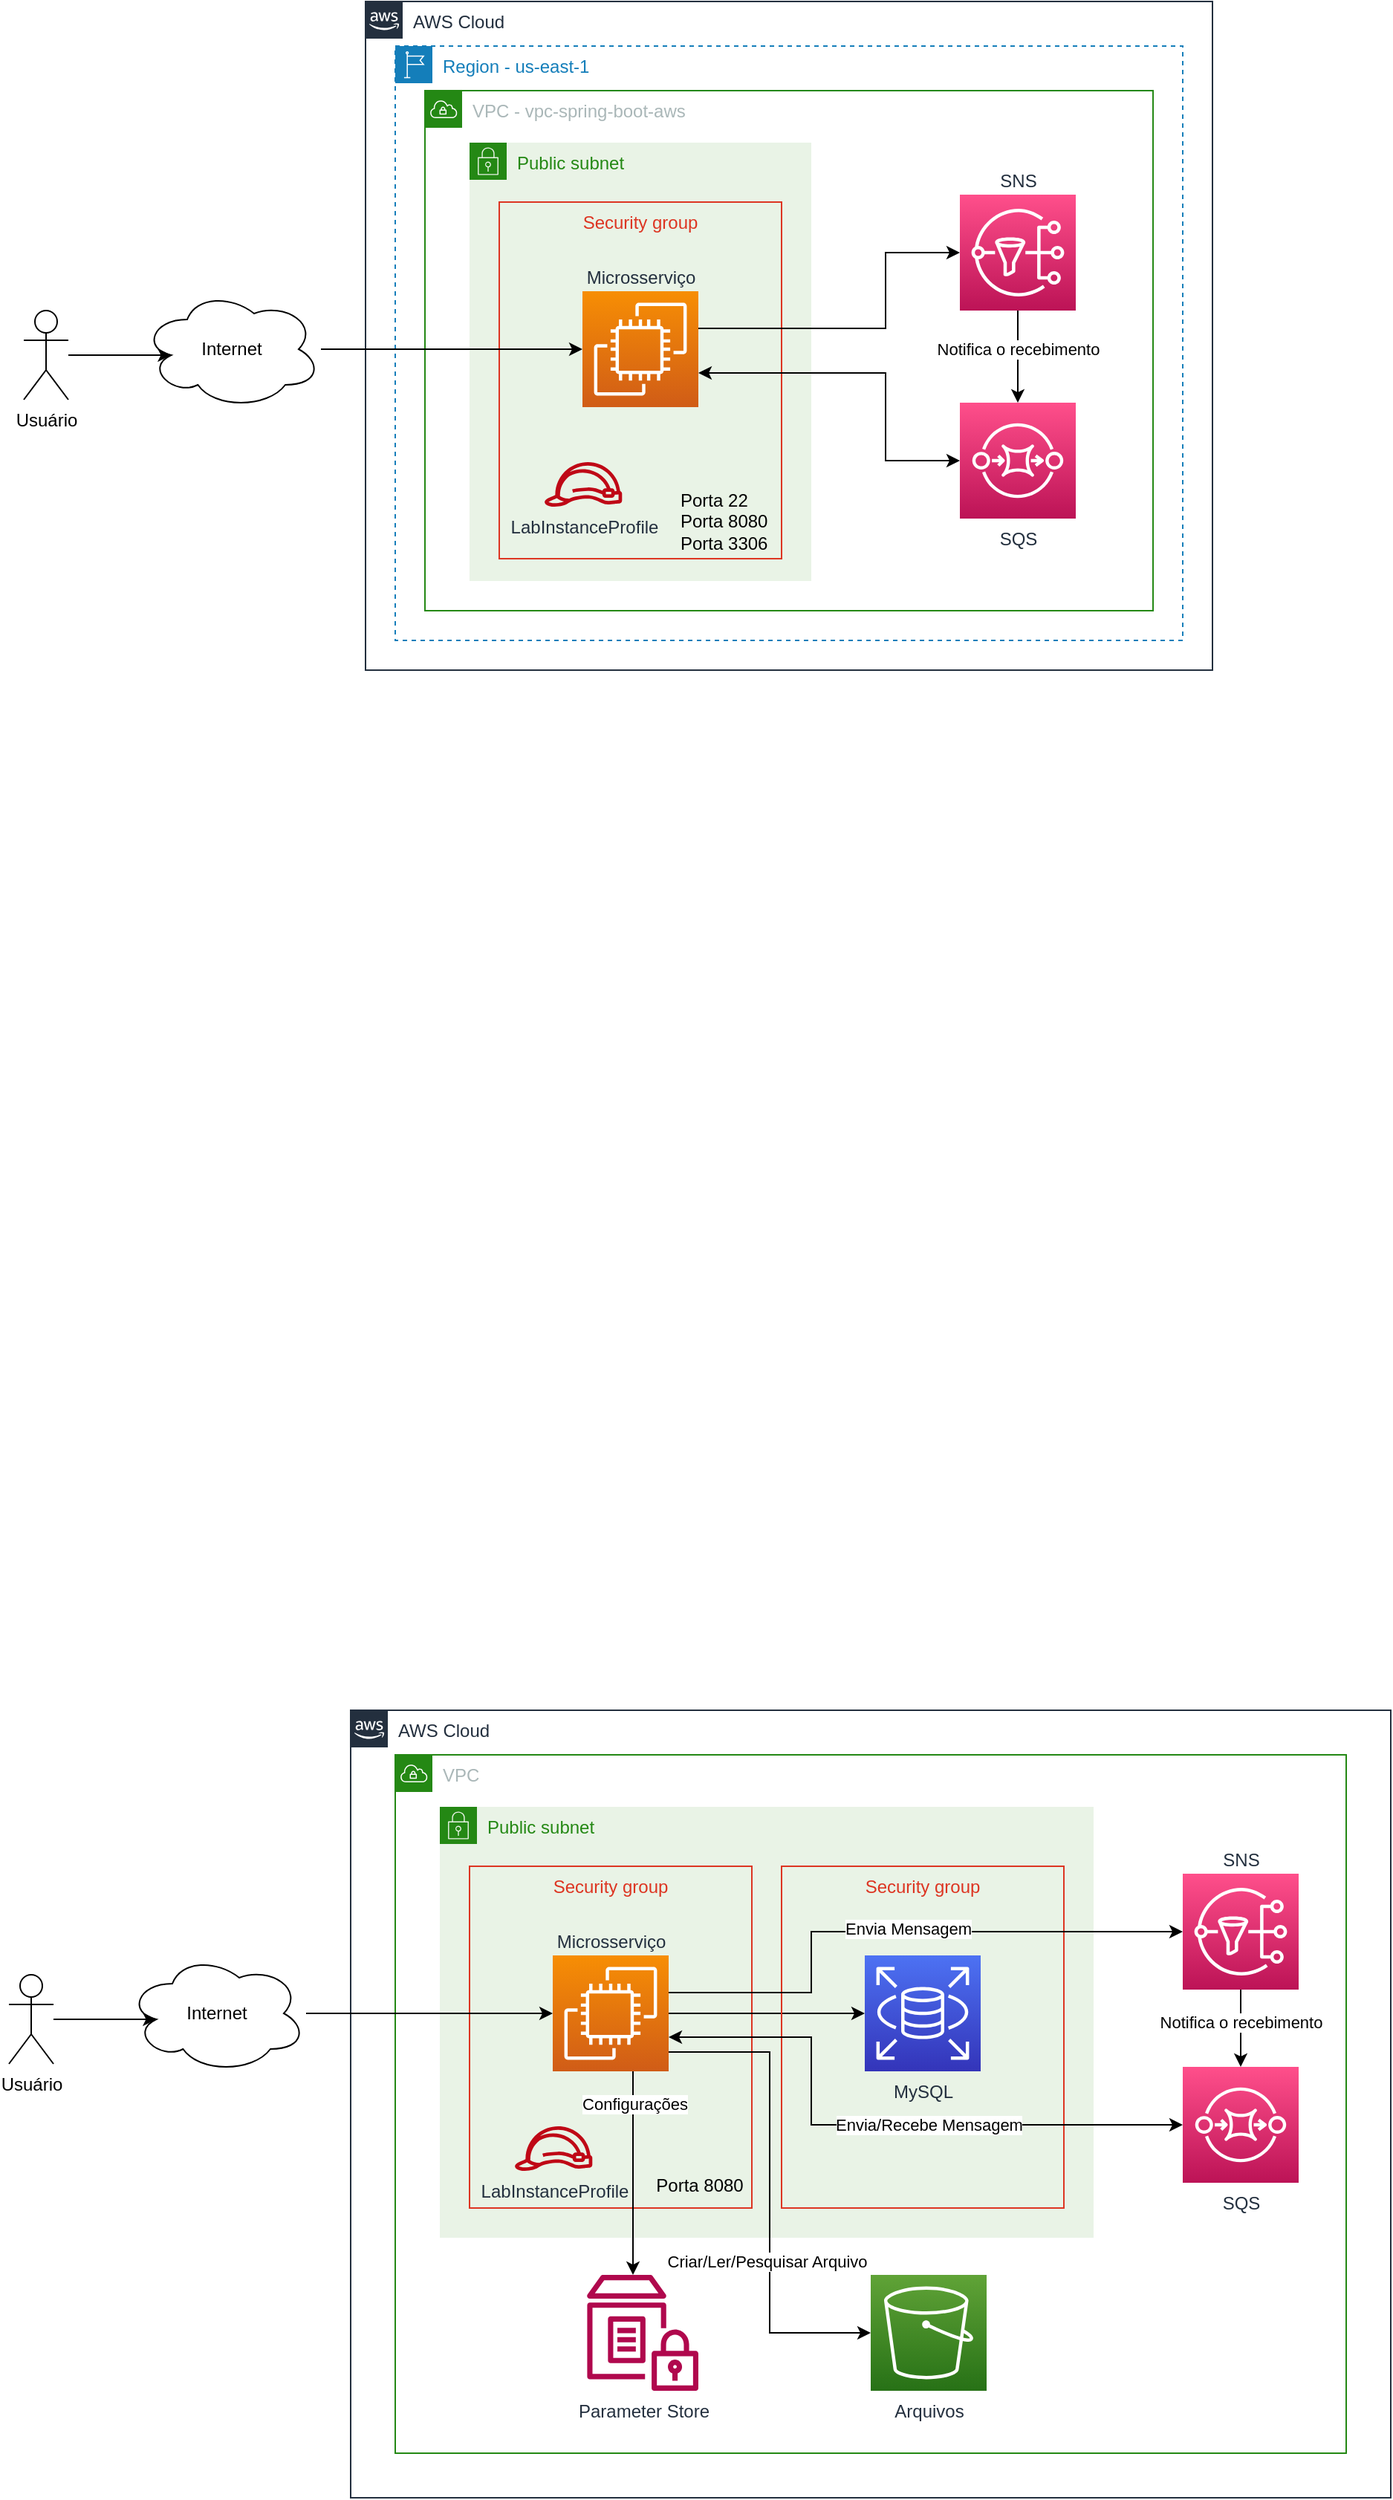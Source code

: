 <mxfile version="23.0.2" type="device">
  <diagram id="NojSB9YsHUgld7k8VoaS" name="Página-1">
    <mxGraphModel dx="2074" dy="2005" grid="1" gridSize="10" guides="1" tooltips="1" connect="1" arrows="1" fold="1" page="1" pageScale="1" pageWidth="827" pageHeight="1169" math="0" shadow="0">
      <root>
        <mxCell id="0" />
        <mxCell id="1" parent="0" />
        <mxCell id="tvmYtzpyHxfjCvwNAI-o-1" value="AWS Cloud" style="points=[[0,0],[0.25,0],[0.5,0],[0.75,0],[1,0],[1,0.25],[1,0.5],[1,0.75],[1,1],[0.75,1],[0.5,1],[0.25,1],[0,1],[0,0.75],[0,0.5],[0,0.25]];outlineConnect=0;gradientColor=none;html=1;whiteSpace=wrap;fontSize=12;fontStyle=0;container=1;pointerEvents=0;collapsible=0;recursiveResize=0;shape=mxgraph.aws4.group;grIcon=mxgraph.aws4.group_aws_cloud_alt;strokeColor=#232F3E;fillColor=none;verticalAlign=top;align=left;spacingLeft=30;fontColor=#232F3E;dashed=0;" parent="1" vertex="1">
          <mxGeometry x="250" y="10" width="700" height="530" as="geometry" />
        </mxCell>
        <mxCell id="tvmYtzpyHxfjCvwNAI-o-2" value="VPC" style="points=[[0,0],[0.25,0],[0.5,0],[0.75,0],[1,0],[1,0.25],[1,0.5],[1,0.75],[1,1],[0.75,1],[0.5,1],[0.25,1],[0,1],[0,0.75],[0,0.5],[0,0.25]];outlineConnect=0;gradientColor=none;html=1;whiteSpace=wrap;fontSize=12;fontStyle=0;container=1;pointerEvents=0;collapsible=0;recursiveResize=0;shape=mxgraph.aws4.group;grIcon=mxgraph.aws4.group_vpc;strokeColor=#248814;fillColor=none;verticalAlign=top;align=left;spacingLeft=30;fontColor=#AAB7B8;dashed=0;" parent="tvmYtzpyHxfjCvwNAI-o-1" vertex="1">
          <mxGeometry x="30" y="30" width="640" height="470" as="geometry" />
        </mxCell>
        <mxCell id="tvmYtzpyHxfjCvwNAI-o-3" value="Public subnet" style="points=[[0,0],[0.25,0],[0.5,0],[0.75,0],[1,0],[1,0.25],[1,0.5],[1,0.75],[1,1],[0.75,1],[0.5,1],[0.25,1],[0,1],[0,0.75],[0,0.5],[0,0.25]];outlineConnect=0;gradientColor=none;html=1;whiteSpace=wrap;fontSize=12;fontStyle=0;container=1;pointerEvents=0;collapsible=0;recursiveResize=0;shape=mxgraph.aws4.group;grIcon=mxgraph.aws4.group_security_group;grStroke=0;strokeColor=#248814;fillColor=#E9F3E6;verticalAlign=top;align=left;spacingLeft=30;fontColor=#248814;dashed=0;" parent="tvmYtzpyHxfjCvwNAI-o-2" vertex="1">
          <mxGeometry x="30" y="35" width="440" height="290" as="geometry" />
        </mxCell>
        <mxCell id="tvmYtzpyHxfjCvwNAI-o-4" value="Security group" style="fillColor=none;strokeColor=#DD3522;verticalAlign=top;fontStyle=0;fontColor=#DD3522;" parent="tvmYtzpyHxfjCvwNAI-o-3" vertex="1">
          <mxGeometry x="20" y="40" width="190" height="230" as="geometry" />
        </mxCell>
        <mxCell id="tvmYtzpyHxfjCvwNAI-o-12" style="edgeStyle=orthogonalEdgeStyle;rounded=0;orthogonalLoop=1;jettySize=auto;html=1;" parent="tvmYtzpyHxfjCvwNAI-o-3" source="tvmYtzpyHxfjCvwNAI-o-5" target="tvmYtzpyHxfjCvwNAI-o-11" edge="1">
          <mxGeometry relative="1" as="geometry" />
        </mxCell>
        <mxCell id="tvmYtzpyHxfjCvwNAI-o-5" value="Microsserviço" style="sketch=0;points=[[0,0,0],[0.25,0,0],[0.5,0,0],[0.75,0,0],[1,0,0],[0,1,0],[0.25,1,0],[0.5,1,0],[0.75,1,0],[1,1,0],[0,0.25,0],[0,0.5,0],[0,0.75,0],[1,0.25,0],[1,0.5,0],[1,0.75,0]];outlineConnect=0;fontColor=#232F3E;gradientColor=#F78E04;gradientDirection=north;fillColor=#D05C17;strokeColor=#ffffff;dashed=0;verticalLabelPosition=top;verticalAlign=bottom;align=center;html=1;fontSize=12;fontStyle=0;aspect=fixed;shape=mxgraph.aws4.resourceIcon;resIcon=mxgraph.aws4.ec2;labelPosition=center;" parent="tvmYtzpyHxfjCvwNAI-o-3" vertex="1">
          <mxGeometry x="76" y="100" width="78" height="78" as="geometry" />
        </mxCell>
        <mxCell id="tvmYtzpyHxfjCvwNAI-o-7" value="Porta 8080" style="text;html=1;strokeColor=none;fillColor=none;align=center;verticalAlign=middle;whiteSpace=wrap;rounded=0;" parent="tvmYtzpyHxfjCvwNAI-o-3" vertex="1">
          <mxGeometry x="140" y="240" width="70" height="30" as="geometry" />
        </mxCell>
        <mxCell id="tvmYtzpyHxfjCvwNAI-o-10" value="Security group" style="fillColor=none;strokeColor=#DD3522;verticalAlign=top;fontStyle=0;fontColor=#DD3522;" parent="tvmYtzpyHxfjCvwNAI-o-3" vertex="1">
          <mxGeometry x="230" y="40" width="190" height="230" as="geometry" />
        </mxCell>
        <mxCell id="tvmYtzpyHxfjCvwNAI-o-11" value="MySQL" style="sketch=0;points=[[0,0,0],[0.25,0,0],[0.5,0,0],[0.75,0,0],[1,0,0],[0,1,0],[0.25,1,0],[0.5,1,0],[0.75,1,0],[1,1,0],[0,0.25,0],[0,0.5,0],[0,0.75,0],[1,0.25,0],[1,0.5,0],[1,0.75,0]];outlineConnect=0;fontColor=#232F3E;gradientColor=#4D72F3;gradientDirection=north;fillColor=#3334B9;strokeColor=#ffffff;dashed=0;verticalLabelPosition=bottom;verticalAlign=top;align=center;html=1;fontSize=12;fontStyle=0;aspect=fixed;shape=mxgraph.aws4.resourceIcon;resIcon=mxgraph.aws4.rds;" parent="tvmYtzpyHxfjCvwNAI-o-3" vertex="1">
          <mxGeometry x="286" y="100" width="78" height="78" as="geometry" />
        </mxCell>
        <mxCell id="tvmYtzpyHxfjCvwNAI-o-13" value="LabInstanceProfile" style="sketch=0;outlineConnect=0;fontColor=#232F3E;gradientColor=none;fillColor=#BF0816;strokeColor=none;dashed=0;verticalLabelPosition=bottom;verticalAlign=top;align=center;html=1;fontSize=12;fontStyle=0;aspect=fixed;pointerEvents=1;shape=mxgraph.aws4.role;" parent="tvmYtzpyHxfjCvwNAI-o-3" vertex="1">
          <mxGeometry x="50" y="215" width="53.18" height="30" as="geometry" />
        </mxCell>
        <mxCell id="tvmYtzpyHxfjCvwNAI-o-8" value="Parameter Store" style="sketch=0;outlineConnect=0;fontColor=#232F3E;gradientColor=none;fillColor=#B0084D;strokeColor=none;dashed=0;verticalLabelPosition=bottom;verticalAlign=top;align=center;html=1;fontSize=12;fontStyle=0;aspect=fixed;pointerEvents=1;shape=mxgraph.aws4.parameter_store;" parent="tvmYtzpyHxfjCvwNAI-o-2" vertex="1">
          <mxGeometry x="129" y="350" width="75" height="78" as="geometry" />
        </mxCell>
        <mxCell id="tvmYtzpyHxfjCvwNAI-o-9" value="Arquivos" style="sketch=0;points=[[0,0,0],[0.25,0,0],[0.5,0,0],[0.75,0,0],[1,0,0],[0,1,0],[0.25,1,0],[0.5,1,0],[0.75,1,0],[1,1,0],[0,0.25,0],[0,0.5,0],[0,0.75,0],[1,0.25,0],[1,0.5,0],[1,0.75,0]];outlineConnect=0;fontColor=#232F3E;gradientColor=#60A337;gradientDirection=north;fillColor=#277116;strokeColor=#ffffff;dashed=0;verticalLabelPosition=bottom;verticalAlign=top;align=center;html=1;fontSize=12;fontStyle=0;aspect=fixed;shape=mxgraph.aws4.resourceIcon;resIcon=mxgraph.aws4.s3;" parent="tvmYtzpyHxfjCvwNAI-o-2" vertex="1">
          <mxGeometry x="320" y="350" width="78" height="78" as="geometry" />
        </mxCell>
        <mxCell id="tvmYtzpyHxfjCvwNAI-o-26" style="edgeStyle=orthogonalEdgeStyle;rounded=0;orthogonalLoop=1;jettySize=auto;html=1;entryX=0.5;entryY=0;entryDx=0;entryDy=0;entryPerimeter=0;" parent="tvmYtzpyHxfjCvwNAI-o-2" source="tvmYtzpyHxfjCvwNAI-o-19" target="tvmYtzpyHxfjCvwNAI-o-20" edge="1">
          <mxGeometry relative="1" as="geometry" />
        </mxCell>
        <mxCell id="tvmYtzpyHxfjCvwNAI-o-31" value="Notifica o recebimento" style="edgeLabel;html=1;align=center;verticalAlign=middle;resizable=0;points=[];" parent="tvmYtzpyHxfjCvwNAI-o-26" vertex="1" connectable="0">
          <mxGeometry x="-0.154" relative="1" as="geometry">
            <mxPoint as="offset" />
          </mxGeometry>
        </mxCell>
        <mxCell id="tvmYtzpyHxfjCvwNAI-o-19" value="SNS" style="sketch=0;points=[[0,0,0],[0.25,0,0],[0.5,0,0],[0.75,0,0],[1,0,0],[0,1,0],[0.25,1,0],[0.5,1,0],[0.75,1,0],[1,1,0],[0,0.25,0],[0,0.5,0],[0,0.75,0],[1,0.25,0],[1,0.5,0],[1,0.75,0]];outlineConnect=0;fontColor=#232F3E;gradientColor=#FF4F8B;gradientDirection=north;fillColor=#BC1356;strokeColor=#ffffff;dashed=0;verticalLabelPosition=top;verticalAlign=bottom;align=center;html=1;fontSize=12;fontStyle=0;aspect=fixed;shape=mxgraph.aws4.resourceIcon;resIcon=mxgraph.aws4.sns;labelPosition=center;" parent="tvmYtzpyHxfjCvwNAI-o-2" vertex="1">
          <mxGeometry x="530" y="80" width="78" height="78" as="geometry" />
        </mxCell>
        <mxCell id="tvmYtzpyHxfjCvwNAI-o-20" value="SQS" style="sketch=0;points=[[0,0,0],[0.25,0,0],[0.5,0,0],[0.75,0,0],[1,0,0],[0,1,0],[0.25,1,0],[0.5,1,0],[0.75,1,0],[1,1,0],[0,0.25,0],[0,0.5,0],[0,0.75,0],[1,0.25,0],[1,0.5,0],[1,0.75,0]];outlineConnect=0;fontColor=#232F3E;gradientColor=#FF4F8B;gradientDirection=north;fillColor=#BC1356;strokeColor=#ffffff;dashed=0;verticalLabelPosition=bottom;verticalAlign=top;align=center;html=1;fontSize=12;fontStyle=0;aspect=fixed;shape=mxgraph.aws4.resourceIcon;resIcon=mxgraph.aws4.sqs;" parent="tvmYtzpyHxfjCvwNAI-o-2" vertex="1">
          <mxGeometry x="530" y="210" width="78" height="78" as="geometry" />
        </mxCell>
        <mxCell id="tvmYtzpyHxfjCvwNAI-o-23" style="edgeStyle=orthogonalEdgeStyle;rounded=0;orthogonalLoop=1;jettySize=auto;html=1;" parent="tvmYtzpyHxfjCvwNAI-o-2" source="tvmYtzpyHxfjCvwNAI-o-5" target="tvmYtzpyHxfjCvwNAI-o-8" edge="1">
          <mxGeometry relative="1" as="geometry">
            <Array as="points">
              <mxPoint x="160" y="310" />
              <mxPoint x="160" y="310" />
            </Array>
          </mxGeometry>
        </mxCell>
        <mxCell id="tvmYtzpyHxfjCvwNAI-o-32" value="Configurações" style="edgeLabel;html=1;align=center;verticalAlign=middle;resizable=0;points=[];" parent="tvmYtzpyHxfjCvwNAI-o-23" vertex="1" connectable="0">
          <mxGeometry x="-0.683" y="1" relative="1" as="geometry">
            <mxPoint as="offset" />
          </mxGeometry>
        </mxCell>
        <mxCell id="tvmYtzpyHxfjCvwNAI-o-24" style="edgeStyle=orthogonalEdgeStyle;rounded=0;orthogonalLoop=1;jettySize=auto;html=1;entryX=0;entryY=0.5;entryDx=0;entryDy=0;entryPerimeter=0;" parent="tvmYtzpyHxfjCvwNAI-o-2" source="tvmYtzpyHxfjCvwNAI-o-5" target="tvmYtzpyHxfjCvwNAI-o-9" edge="1">
          <mxGeometry relative="1" as="geometry">
            <Array as="points">
              <mxPoint x="252" y="200" />
              <mxPoint x="252" y="389" />
            </Array>
          </mxGeometry>
        </mxCell>
        <mxCell id="tvmYtzpyHxfjCvwNAI-o-30" value="Criar/Ler/Pesquisar Arquivo" style="edgeLabel;html=1;align=center;verticalAlign=middle;resizable=0;points=[];" parent="tvmYtzpyHxfjCvwNAI-o-24" vertex="1" connectable="0">
          <mxGeometry x="0.295" y="2" relative="1" as="geometry">
            <mxPoint x="-4" y="-2" as="offset" />
          </mxGeometry>
        </mxCell>
        <mxCell id="tvmYtzpyHxfjCvwNAI-o-25" style="edgeStyle=orthogonalEdgeStyle;rounded=0;orthogonalLoop=1;jettySize=auto;html=1;" parent="tvmYtzpyHxfjCvwNAI-o-2" source="tvmYtzpyHxfjCvwNAI-o-5" target="tvmYtzpyHxfjCvwNAI-o-19" edge="1">
          <mxGeometry relative="1" as="geometry">
            <Array as="points">
              <mxPoint x="280" y="160" />
              <mxPoint x="280" y="119" />
            </Array>
          </mxGeometry>
        </mxCell>
        <mxCell id="tvmYtzpyHxfjCvwNAI-o-28" value="Envia Mensagem" style="edgeLabel;html=1;align=center;verticalAlign=middle;resizable=0;points=[];" parent="tvmYtzpyHxfjCvwNAI-o-25" vertex="1" connectable="0">
          <mxGeometry x="0.044" y="2" relative="1" as="geometry">
            <mxPoint as="offset" />
          </mxGeometry>
        </mxCell>
        <mxCell id="tvmYtzpyHxfjCvwNAI-o-27" style="edgeStyle=orthogonalEdgeStyle;rounded=0;orthogonalLoop=1;jettySize=auto;html=1;entryX=0;entryY=0.5;entryDx=0;entryDy=0;entryPerimeter=0;startArrow=classic;startFill=1;" parent="tvmYtzpyHxfjCvwNAI-o-2" source="tvmYtzpyHxfjCvwNAI-o-5" target="tvmYtzpyHxfjCvwNAI-o-20" edge="1">
          <mxGeometry relative="1" as="geometry">
            <Array as="points">
              <mxPoint x="280" y="190" />
              <mxPoint x="280" y="249" />
            </Array>
          </mxGeometry>
        </mxCell>
        <mxCell id="tvmYtzpyHxfjCvwNAI-o-29" value="Envia/Recebe Mensagem" style="edgeLabel;html=1;align=center;verticalAlign=middle;resizable=0;points=[];" parent="tvmYtzpyHxfjCvwNAI-o-27" vertex="1" connectable="0">
          <mxGeometry x="0.042" relative="1" as="geometry">
            <mxPoint x="23" as="offset" />
          </mxGeometry>
        </mxCell>
        <mxCell id="tvmYtzpyHxfjCvwNAI-o-15" style="edgeStyle=orthogonalEdgeStyle;rounded=0;orthogonalLoop=1;jettySize=auto;html=1;" parent="1" source="tvmYtzpyHxfjCvwNAI-o-14" target="tvmYtzpyHxfjCvwNAI-o-5" edge="1">
          <mxGeometry relative="1" as="geometry" />
        </mxCell>
        <mxCell id="tvmYtzpyHxfjCvwNAI-o-14" value="Internet" style="ellipse;shape=cloud;whiteSpace=wrap;html=1;" parent="1" vertex="1">
          <mxGeometry x="100" y="174" width="120" height="80" as="geometry" />
        </mxCell>
        <mxCell id="tvmYtzpyHxfjCvwNAI-o-17" style="edgeStyle=orthogonalEdgeStyle;rounded=0;orthogonalLoop=1;jettySize=auto;html=1;entryX=0.16;entryY=0.55;entryDx=0;entryDy=0;entryPerimeter=0;" parent="1" source="tvmYtzpyHxfjCvwNAI-o-16" target="tvmYtzpyHxfjCvwNAI-o-14" edge="1">
          <mxGeometry relative="1" as="geometry" />
        </mxCell>
        <mxCell id="tvmYtzpyHxfjCvwNAI-o-16" value="Usuário" style="shape=umlActor;verticalLabelPosition=bottom;verticalAlign=top;html=1;outlineConnect=0;" parent="1" vertex="1">
          <mxGeometry x="20" y="188" width="30" height="60" as="geometry" />
        </mxCell>
        <mxCell id="U0Q4TyD0jJcMwIrQmPvk-1" value="AWS Cloud" style="points=[[0,0],[0.25,0],[0.5,0],[0.75,0],[1,0],[1,0.25],[1,0.5],[1,0.75],[1,1],[0.75,1],[0.5,1],[0.25,1],[0,1],[0,0.75],[0,0.5],[0,0.25]];outlineConnect=0;gradientColor=none;html=1;whiteSpace=wrap;fontSize=12;fontStyle=0;container=1;pointerEvents=0;collapsible=0;recursiveResize=0;shape=mxgraph.aws4.group;grIcon=mxgraph.aws4.group_aws_cloud_alt;strokeColor=#232F3E;fillColor=none;verticalAlign=top;align=left;spacingLeft=30;fontColor=#232F3E;dashed=0;" parent="1" vertex="1">
          <mxGeometry x="260" y="-1140" width="570" height="450" as="geometry" />
        </mxCell>
        <mxCell id="U0Q4TyD0jJcMwIrQmPvk-2" value="Region - us-east-1" style="points=[[0,0],[0.25,0],[0.5,0],[0.75,0],[1,0],[1,0.25],[1,0.5],[1,0.75],[1,1],[0.75,1],[0.5,1],[0.25,1],[0,1],[0,0.75],[0,0.5],[0,0.25]];outlineConnect=0;gradientColor=none;html=1;whiteSpace=wrap;fontSize=12;fontStyle=0;container=1;pointerEvents=0;collapsible=0;recursiveResize=0;shape=mxgraph.aws4.group;grIcon=mxgraph.aws4.group_region;strokeColor=#147EBA;fillColor=none;verticalAlign=top;align=left;spacingLeft=30;fontColor=#147EBA;dashed=1;" parent="U0Q4TyD0jJcMwIrQmPvk-1" vertex="1">
          <mxGeometry x="20" y="30" width="530" height="400" as="geometry" />
        </mxCell>
        <mxCell id="U0Q4TyD0jJcMwIrQmPvk-3" value="VPC - vpc-spring-boot-aws" style="points=[[0,0],[0.25,0],[0.5,0],[0.75,0],[1,0],[1,0.25],[1,0.5],[1,0.75],[1,1],[0.75,1],[0.5,1],[0.25,1],[0,1],[0,0.75],[0,0.5],[0,0.25]];outlineConnect=0;gradientColor=none;html=1;whiteSpace=wrap;fontSize=12;fontStyle=0;container=1;pointerEvents=0;collapsible=0;recursiveResize=0;shape=mxgraph.aws4.group;grIcon=mxgraph.aws4.group_vpc;strokeColor=#248814;fillColor=none;verticalAlign=top;align=left;spacingLeft=30;fontColor=#AAB7B8;dashed=0;" parent="U0Q4TyD0jJcMwIrQmPvk-2" vertex="1">
          <mxGeometry x="20" y="30" width="490" height="350" as="geometry" />
        </mxCell>
        <mxCell id="U0Q4TyD0jJcMwIrQmPvk-4" value="Public subnet" style="points=[[0,0],[0.25,0],[0.5,0],[0.75,0],[1,0],[1,0.25],[1,0.5],[1,0.75],[1,1],[0.75,1],[0.5,1],[0.25,1],[0,1],[0,0.75],[0,0.5],[0,0.25]];outlineConnect=0;gradientColor=none;html=1;whiteSpace=wrap;fontSize=12;fontStyle=0;container=1;pointerEvents=0;collapsible=0;recursiveResize=0;shape=mxgraph.aws4.group;grIcon=mxgraph.aws4.group_security_group;grStroke=0;strokeColor=#248814;fillColor=#E9F3E6;verticalAlign=top;align=left;spacingLeft=30;fontColor=#248814;dashed=0;" parent="U0Q4TyD0jJcMwIrQmPvk-3" vertex="1">
          <mxGeometry x="30" y="35" width="230" height="295" as="geometry" />
        </mxCell>
        <mxCell id="U0Q4TyD0jJcMwIrQmPvk-5" value="Security group" style="fillColor=none;strokeColor=#DD3522;verticalAlign=top;fontStyle=0;fontColor=#DD3522;" parent="U0Q4TyD0jJcMwIrQmPvk-4" vertex="1">
          <mxGeometry x="20" y="40" width="190" height="240" as="geometry" />
        </mxCell>
        <mxCell id="U0Q4TyD0jJcMwIrQmPvk-6" value="Microsserviço" style="sketch=0;points=[[0,0,0],[0.25,0,0],[0.5,0,0],[0.75,0,0],[1,0,0],[0,1,0],[0.25,1,0],[0.5,1,0],[0.75,1,0],[1,1,0],[0,0.25,0],[0,0.5,0],[0,0.75,0],[1,0.25,0],[1,0.5,0],[1,0.75,0]];outlineConnect=0;fontColor=#232F3E;gradientColor=#F78E04;gradientDirection=north;fillColor=#D05C17;strokeColor=#ffffff;dashed=0;verticalLabelPosition=top;verticalAlign=bottom;align=center;html=1;fontSize=12;fontStyle=0;aspect=fixed;shape=mxgraph.aws4.resourceIcon;resIcon=mxgraph.aws4.ec2;labelPosition=center;" parent="U0Q4TyD0jJcMwIrQmPvk-4" vertex="1">
          <mxGeometry x="76" y="100" width="78" height="78" as="geometry" />
        </mxCell>
        <mxCell id="U0Q4TyD0jJcMwIrQmPvk-7" value="LabInstanceProfile" style="sketch=0;outlineConnect=0;fontColor=#232F3E;gradientColor=none;fillColor=#BF0816;strokeColor=none;dashed=0;verticalLabelPosition=bottom;verticalAlign=top;align=center;html=1;fontSize=12;fontStyle=0;aspect=fixed;pointerEvents=1;shape=mxgraph.aws4.role;" parent="U0Q4TyD0jJcMwIrQmPvk-4" vertex="1">
          <mxGeometry x="50" y="215" width="53.18" height="30" as="geometry" />
        </mxCell>
        <mxCell id="U0Q4TyD0jJcMwIrQmPvk-8" value="Porta 22&lt;br&gt;Porta 8080&lt;br&gt;Porta 3306" style="text;html=1;strokeColor=none;fillColor=none;align=left;verticalAlign=middle;whiteSpace=wrap;rounded=0;" parent="U0Q4TyD0jJcMwIrQmPvk-4" vertex="1">
          <mxGeometry x="140" y="230" width="70" height="50" as="geometry" />
        </mxCell>
        <mxCell id="U0Q4TyD0jJcMwIrQmPvk-11" style="edgeStyle=orthogonalEdgeStyle;rounded=0;orthogonalLoop=1;jettySize=auto;html=1;entryX=0.5;entryY=0;entryDx=0;entryDy=0;entryPerimeter=0;" parent="U0Q4TyD0jJcMwIrQmPvk-3" source="U0Q4TyD0jJcMwIrQmPvk-13" target="U0Q4TyD0jJcMwIrQmPvk-14" edge="1">
          <mxGeometry relative="1" as="geometry" />
        </mxCell>
        <mxCell id="U0Q4TyD0jJcMwIrQmPvk-12" value="Notifica o recebimento" style="edgeLabel;html=1;align=center;verticalAlign=middle;resizable=0;points=[];" parent="U0Q4TyD0jJcMwIrQmPvk-11" vertex="1" connectable="0">
          <mxGeometry x="-0.154" relative="1" as="geometry">
            <mxPoint as="offset" />
          </mxGeometry>
        </mxCell>
        <mxCell id="U0Q4TyD0jJcMwIrQmPvk-13" value="SNS" style="sketch=0;points=[[0,0,0],[0.25,0,0],[0.5,0,0],[0.75,0,0],[1,0,0],[0,1,0],[0.25,1,0],[0.5,1,0],[0.75,1,0],[1,1,0],[0,0.25,0],[0,0.5,0],[0,0.75,0],[1,0.25,0],[1,0.5,0],[1,0.75,0]];outlineConnect=0;fontColor=#232F3E;gradientColor=#FF4F8B;gradientDirection=north;fillColor=#BC1356;strokeColor=#ffffff;dashed=0;verticalLabelPosition=top;verticalAlign=bottom;align=center;html=1;fontSize=12;fontStyle=0;aspect=fixed;shape=mxgraph.aws4.resourceIcon;resIcon=mxgraph.aws4.sns;labelPosition=center;" parent="U0Q4TyD0jJcMwIrQmPvk-3" vertex="1">
          <mxGeometry x="360" y="70" width="78" height="78" as="geometry" />
        </mxCell>
        <mxCell id="U0Q4TyD0jJcMwIrQmPvk-14" value="SQS" style="sketch=0;points=[[0,0,0],[0.25,0,0],[0.5,0,0],[0.75,0,0],[1,0,0],[0,1,0],[0.25,1,0],[0.5,1,0],[0.75,1,0],[1,1,0],[0,0.25,0],[0,0.5,0],[0,0.75,0],[1,0.25,0],[1,0.5,0],[1,0.75,0]];outlineConnect=0;fontColor=#232F3E;gradientColor=#FF4F8B;gradientDirection=north;fillColor=#BC1356;strokeColor=#ffffff;dashed=0;verticalLabelPosition=bottom;verticalAlign=top;align=center;html=1;fontSize=12;fontStyle=0;aspect=fixed;shape=mxgraph.aws4.resourceIcon;resIcon=mxgraph.aws4.sqs;" parent="U0Q4TyD0jJcMwIrQmPvk-3" vertex="1">
          <mxGeometry x="360" y="210" width="78" height="78" as="geometry" />
        </mxCell>
        <mxCell id="U0Q4TyD0jJcMwIrQmPvk-22" style="edgeStyle=orthogonalEdgeStyle;rounded=0;orthogonalLoop=1;jettySize=auto;html=1;entryX=0;entryY=0.5;entryDx=0;entryDy=0;entryPerimeter=0;startArrow=classic;startFill=1;" parent="U0Q4TyD0jJcMwIrQmPvk-3" source="U0Q4TyD0jJcMwIrQmPvk-6" target="U0Q4TyD0jJcMwIrQmPvk-14" edge="1">
          <mxGeometry relative="1" as="geometry">
            <Array as="points">
              <mxPoint x="310" y="190" />
              <mxPoint x="310" y="249" />
            </Array>
          </mxGeometry>
        </mxCell>
        <mxCell id="U0Q4TyD0jJcMwIrQmPvk-24" style="edgeStyle=orthogonalEdgeStyle;rounded=0;orthogonalLoop=1;jettySize=auto;html=1;" parent="U0Q4TyD0jJcMwIrQmPvk-3" source="U0Q4TyD0jJcMwIrQmPvk-6" target="U0Q4TyD0jJcMwIrQmPvk-13" edge="1">
          <mxGeometry relative="1" as="geometry">
            <Array as="points">
              <mxPoint x="310" y="160" />
              <mxPoint x="310" y="109" />
            </Array>
          </mxGeometry>
        </mxCell>
        <mxCell id="U0Q4TyD0jJcMwIrQmPvk-27" style="edgeStyle=orthogonalEdgeStyle;rounded=0;orthogonalLoop=1;jettySize=auto;html=1;" parent="1" source="U0Q4TyD0jJcMwIrQmPvk-28" target="U0Q4TyD0jJcMwIrQmPvk-6" edge="1">
          <mxGeometry relative="1" as="geometry" />
        </mxCell>
        <mxCell id="U0Q4TyD0jJcMwIrQmPvk-28" value="Internet" style="ellipse;shape=cloud;whiteSpace=wrap;html=1;" parent="1" vertex="1">
          <mxGeometry x="110" y="-946" width="120" height="80" as="geometry" />
        </mxCell>
        <mxCell id="U0Q4TyD0jJcMwIrQmPvk-29" style="edgeStyle=orthogonalEdgeStyle;rounded=0;orthogonalLoop=1;jettySize=auto;html=1;entryX=0.16;entryY=0.55;entryDx=0;entryDy=0;entryPerimeter=0;" parent="1" source="U0Q4TyD0jJcMwIrQmPvk-30" target="U0Q4TyD0jJcMwIrQmPvk-28" edge="1">
          <mxGeometry relative="1" as="geometry" />
        </mxCell>
        <mxCell id="U0Q4TyD0jJcMwIrQmPvk-30" value="Usuário" style="shape=umlActor;verticalLabelPosition=bottom;verticalAlign=top;html=1;outlineConnect=0;" parent="1" vertex="1">
          <mxGeometry x="30" y="-932" width="30" height="60" as="geometry" />
        </mxCell>
      </root>
    </mxGraphModel>
  </diagram>
</mxfile>
